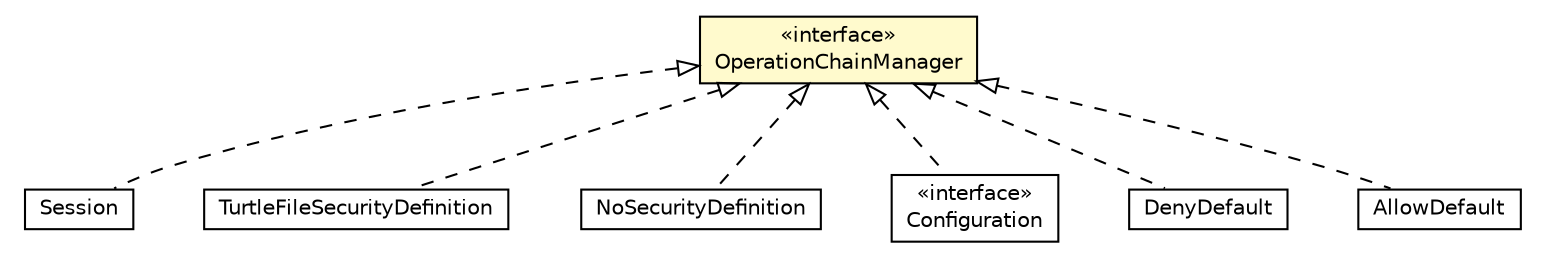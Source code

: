#!/usr/local/bin/dot
#
# Class diagram 
# Generated by UMLGraph version R5_6-24-gf6e263 (http://www.umlgraph.org/)
#

digraph G {
	edge [fontname="Helvetica",fontsize=10,labelfontname="Helvetica",labelfontsize=10];
	node [fontname="Helvetica",fontsize=10,shape=plaintext];
	nodesep=0.25;
	ranksep=0.5;
	// org.universAAL.ri.gateway.Session
	c14403 [label=<<table title="org.universAAL.ri.gateway.Session" border="0" cellborder="1" cellspacing="0" cellpadding="2" port="p" href="../Session.html">
		<tr><td><table border="0" cellspacing="0" cellpadding="1">
<tr><td align="center" balign="center"> Session </td></tr>
		</table></td></tr>
		</table>>, URL="../Session.html", fontname="Helvetica", fontcolor="black", fontsize=10.0];
	// org.universAAL.ri.gateway.configuration.TurtleFileSecurityDefinition
	c14415 [label=<<table title="org.universAAL.ri.gateway.configuration.TurtleFileSecurityDefinition" border="0" cellborder="1" cellspacing="0" cellpadding="2" port="p" href="../configuration/TurtleFileSecurityDefinition.html">
		<tr><td><table border="0" cellspacing="0" cellpadding="1">
<tr><td align="center" balign="center"> TurtleFileSecurityDefinition </td></tr>
		</table></td></tr>
		</table>>, URL="../configuration/TurtleFileSecurityDefinition.html", fontname="Helvetica", fontcolor="black", fontsize=10.0];
	// org.universAAL.ri.gateway.configuration.NoSecurityDefinition
	c14419 [label=<<table title="org.universAAL.ri.gateway.configuration.NoSecurityDefinition" border="0" cellborder="1" cellspacing="0" cellpadding="2" port="p" href="../configuration/NoSecurityDefinition.html">
		<tr><td><table border="0" cellspacing="0" cellpadding="1">
<tr><td align="center" balign="center"> NoSecurityDefinition </td></tr>
		</table></td></tr>
		</table>>, URL="../configuration/NoSecurityDefinition.html", fontname="Helvetica", fontcolor="black", fontsize=10.0];
	// org.universAAL.ri.gateway.configuration.Configuration
	c14420 [label=<<table title="org.universAAL.ri.gateway.configuration.Configuration" border="0" cellborder="1" cellspacing="0" cellpadding="2" port="p" href="../configuration/Configuration.html">
		<tr><td><table border="0" cellspacing="0" cellpadding="1">
<tr><td align="center" balign="center"> &#171;interface&#187; </td></tr>
<tr><td align="center" balign="center"> Configuration </td></tr>
		</table></td></tr>
		</table>>, URL="../configuration/Configuration.html", fontname="Helvetica", fontcolor="black", fontsize=10.0];
	// org.universAAL.ri.gateway.operations.DenyDefault
	c14424 [label=<<table title="org.universAAL.ri.gateway.operations.DenyDefault" border="0" cellborder="1" cellspacing="0" cellpadding="2" port="p" href="./DenyDefault.html">
		<tr><td><table border="0" cellspacing="0" cellpadding="1">
<tr><td align="center" balign="center"> DenyDefault </td></tr>
		</table></td></tr>
		</table>>, URL="./DenyDefault.html", fontname="Helvetica", fontcolor="black", fontsize=10.0];
	// org.universAAL.ri.gateway.operations.AllowDefault
	c14425 [label=<<table title="org.universAAL.ri.gateway.operations.AllowDefault" border="0" cellborder="1" cellspacing="0" cellpadding="2" port="p" href="./AllowDefault.html">
		<tr><td><table border="0" cellspacing="0" cellpadding="1">
<tr><td align="center" balign="center"> AllowDefault </td></tr>
		</table></td></tr>
		</table>>, URL="./AllowDefault.html", fontname="Helvetica", fontcolor="black", fontsize=10.0];
	// org.universAAL.ri.gateway.operations.OperationChainManager
	c14430 [label=<<table title="org.universAAL.ri.gateway.operations.OperationChainManager" border="0" cellborder="1" cellspacing="0" cellpadding="2" port="p" bgcolor="lemonChiffon" href="./OperationChainManager.html">
		<tr><td><table border="0" cellspacing="0" cellpadding="1">
<tr><td align="center" balign="center"> &#171;interface&#187; </td></tr>
<tr><td align="center" balign="center"> OperationChainManager </td></tr>
		</table></td></tr>
		</table>>, URL="./OperationChainManager.html", fontname="Helvetica", fontcolor="black", fontsize=10.0];
	//org.universAAL.ri.gateway.Session implements org.universAAL.ri.gateway.operations.OperationChainManager
	c14430:p -> c14403:p [dir=back,arrowtail=empty,style=dashed];
	//org.universAAL.ri.gateway.configuration.TurtleFileSecurityDefinition implements org.universAAL.ri.gateway.operations.OperationChainManager
	c14430:p -> c14415:p [dir=back,arrowtail=empty,style=dashed];
	//org.universAAL.ri.gateway.configuration.NoSecurityDefinition implements org.universAAL.ri.gateway.operations.OperationChainManager
	c14430:p -> c14419:p [dir=back,arrowtail=empty,style=dashed];
	//org.universAAL.ri.gateway.configuration.Configuration implements org.universAAL.ri.gateway.operations.OperationChainManager
	c14430:p -> c14420:p [dir=back,arrowtail=empty,style=dashed];
	//org.universAAL.ri.gateway.operations.DenyDefault implements org.universAAL.ri.gateway.operations.OperationChainManager
	c14430:p -> c14424:p [dir=back,arrowtail=empty,style=dashed];
	//org.universAAL.ri.gateway.operations.AllowDefault implements org.universAAL.ri.gateway.operations.OperationChainManager
	c14430:p -> c14425:p [dir=back,arrowtail=empty,style=dashed];
}

